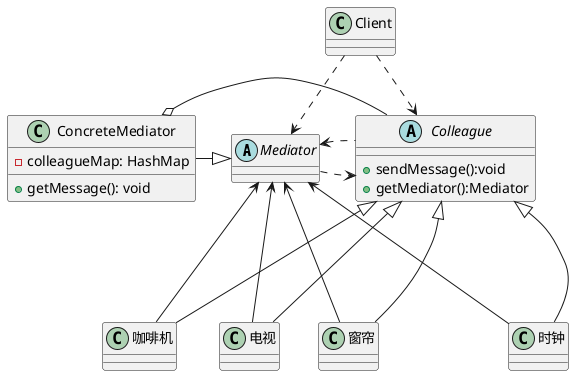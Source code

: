 @startuml

'Client .right..> 中介者
'
'中介者 ...>  电器1
'中介者 ...>  电器2
'中介者 ...>  电器3
'中介者 ...>  电器4

abstract class Mediator{
}
class ConcreteMediator{
    - colleagueMap: HashMap
    + getMessage(): void
}


abstract class Colleague{
    + sendMessage():void
    + getMediator():Mediator
}
class 时钟{
}
class 咖啡机{
}
class 窗帘{
}
class 电视{
}


class Client{
}

Mediator <|---left- ConcreteMediator

Mediator .right..> Colleague
Colleague .left..> Mediator

Colleague <|--down- 时钟
Colleague <|--down- 咖啡机
Colleague <|--down- 窗帘
Colleague <|--down- 电视

咖啡机 -right-> Mediator
电视 -right-> Mediator
窗帘 -right-> Mediator
时钟 -right> Mediator

Colleague ---left-o ConcreteMediator

Client  .down.> Mediator
Client  .down.> Colleague

@enduml